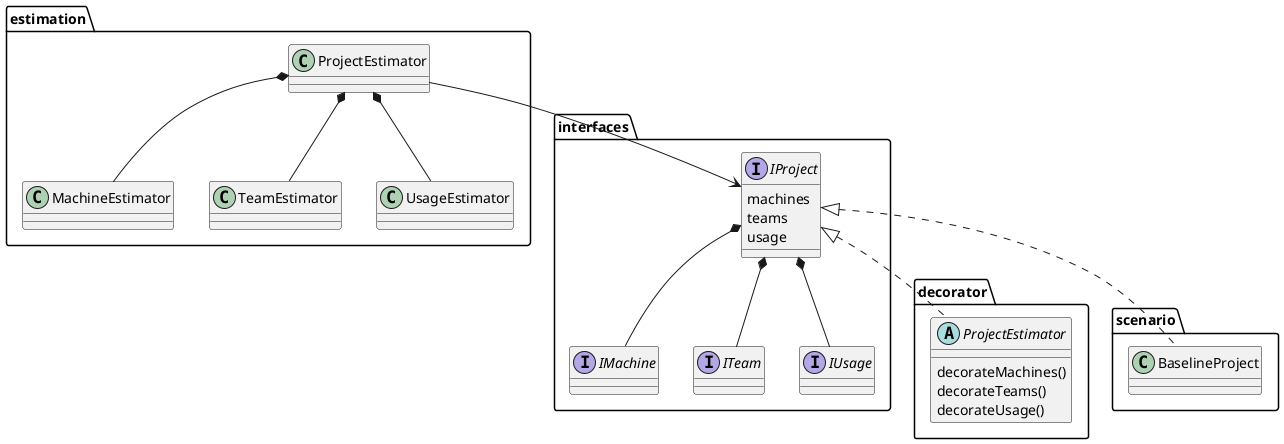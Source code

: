 @startuml
'https://plantuml.com/class-diagram

package interfaces {
    interface IMachine
    interface ITeam
    interface IUsage
    interface IProject {
            machines
            teams
            usage
    }

    IProject *-- IMachine
    IProject *-- ITeam
    IProject *-- IUsage
}

package estimation {
    class MachineEstimator
    class TeamEstimator
    class UsageEstimator
    class ProjectEstimator

    ProjectEstimator *-- MachineEstimator
    ProjectEstimator *-- TeamEstimator
    ProjectEstimator *-- UsageEstimator

    ProjectEstimator --> interfaces.IProject

}

package decorator {
    abstract class ProjectEstimator implements interfaces.IProject {
        decorateMachines()
        decorateTeams()
        decorateUsage()
    }
}

package scenario {
    class BaselineProject implements interfaces.IProject {

    }
}

@enduml